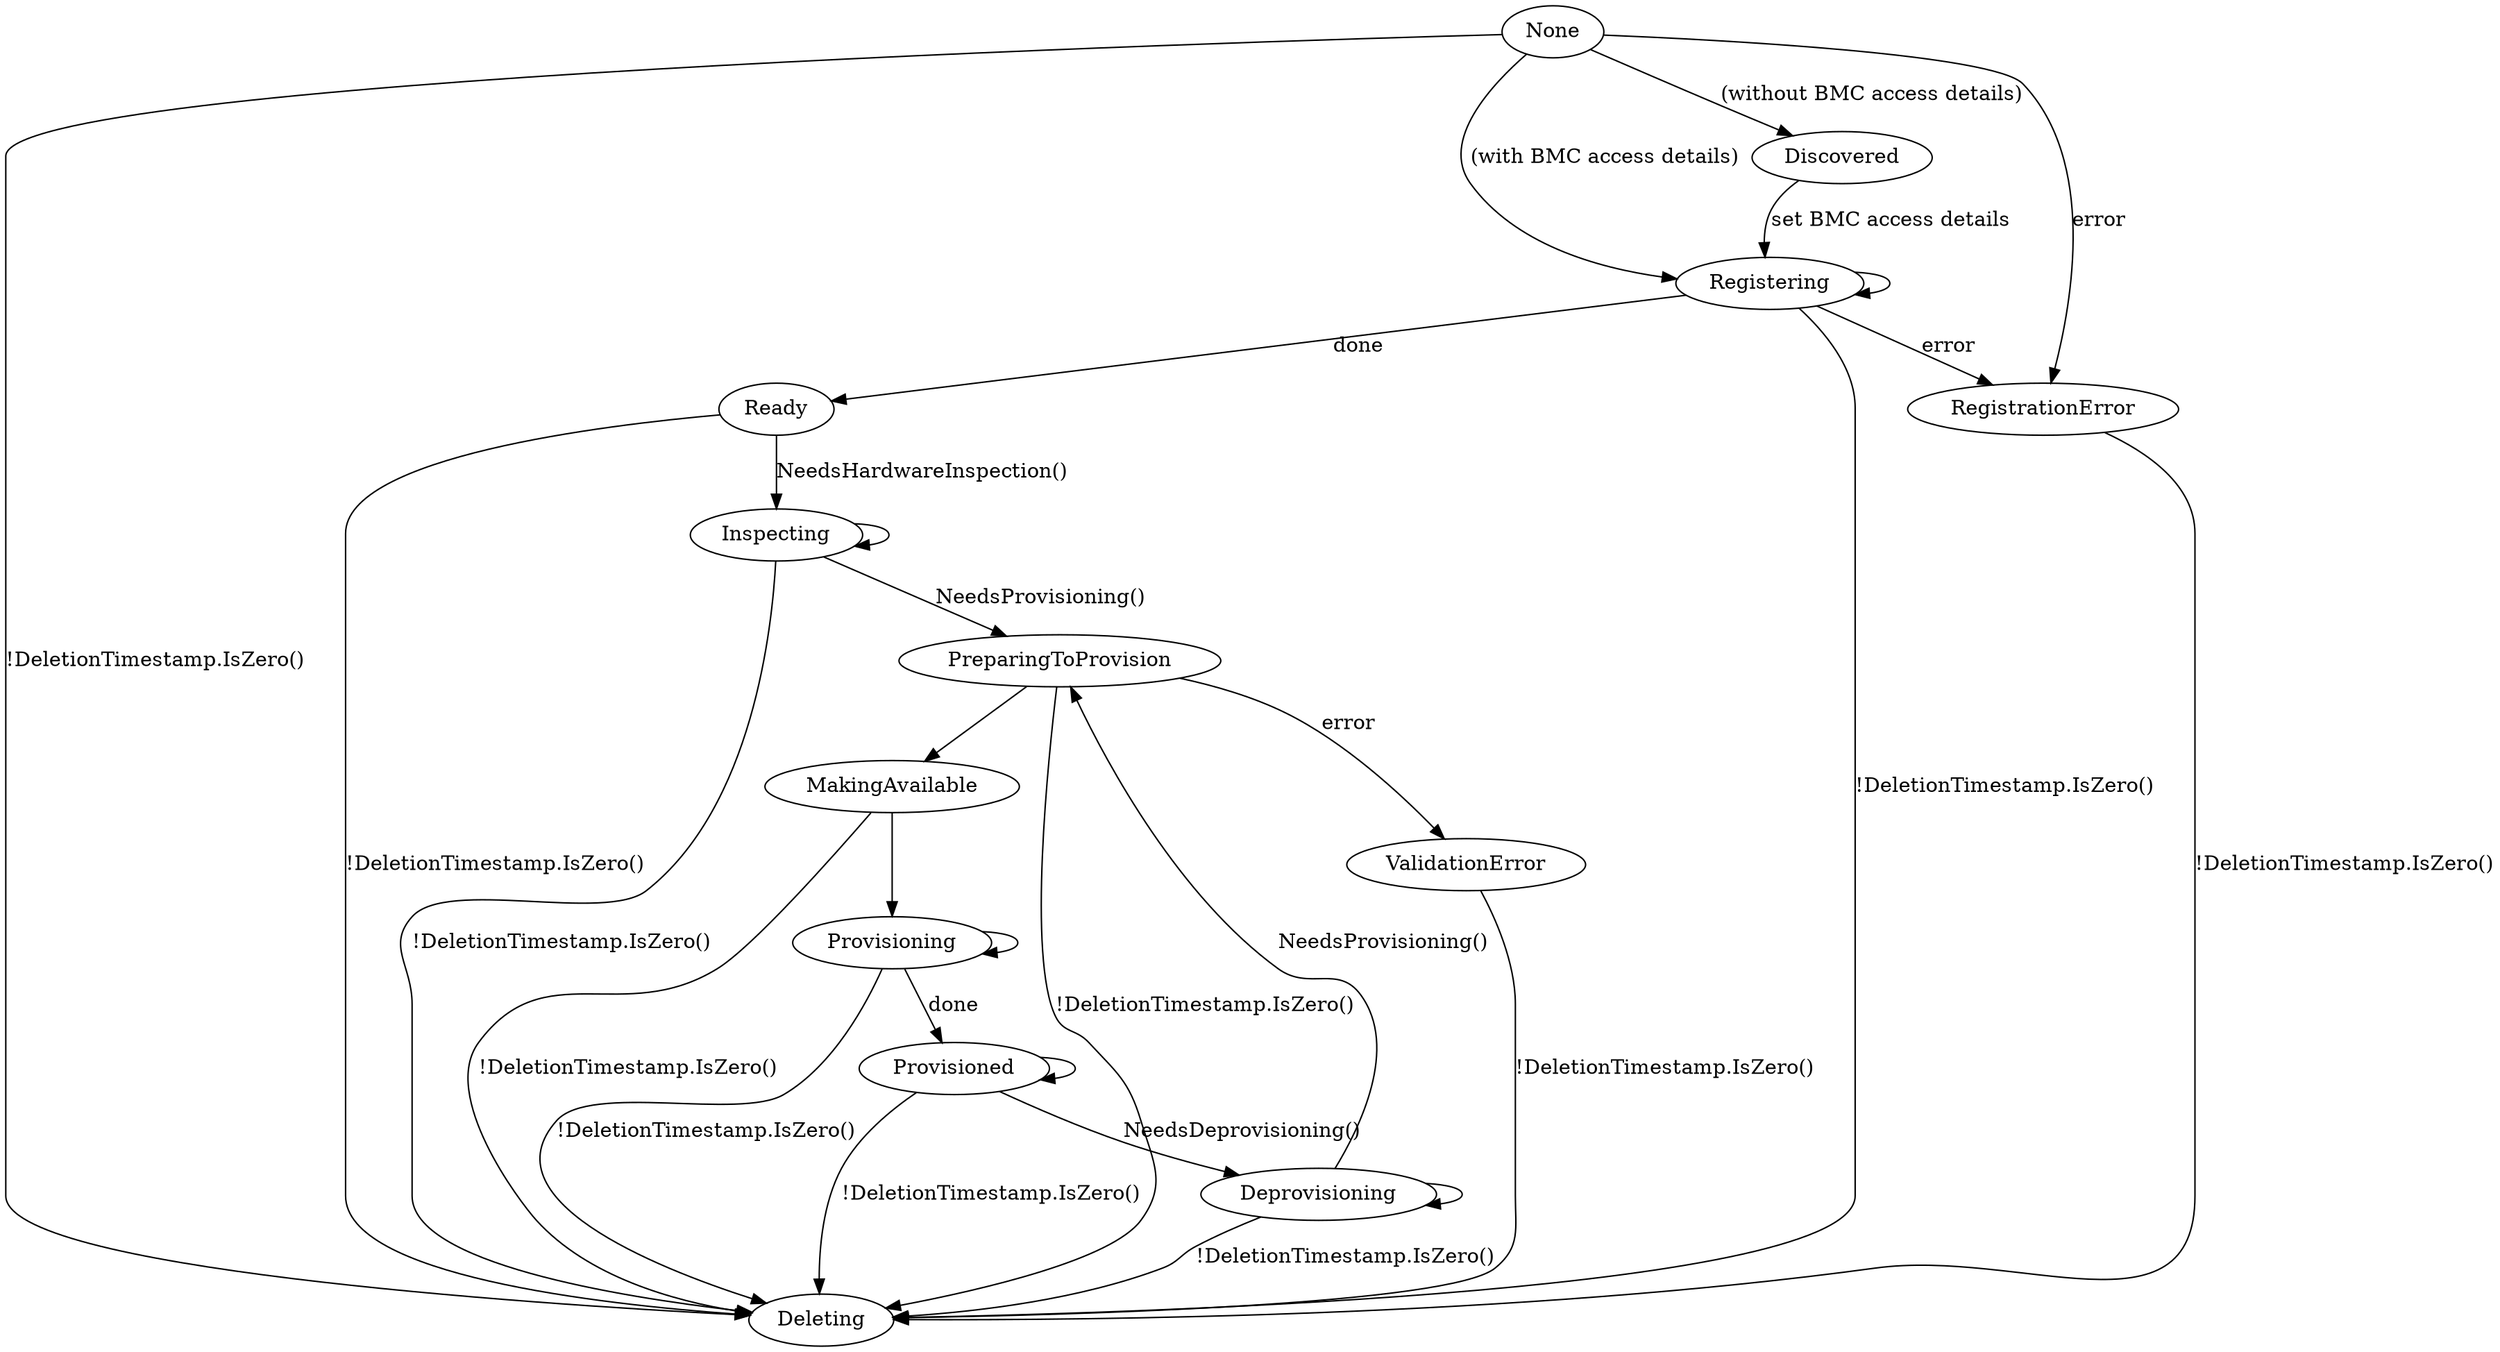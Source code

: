 digraph BaremetalHost {
    None -> Discovered [label="(without BMC access details)"]
    Discovered -> Registering [label="set BMC access details"]
    None -> Registering [label="(with BMC access details)"]
    None -> RegistrationError [label=error]
    None -> Deleting [label="!DeletionTimestamp.IsZero()"]
    Registering -> Registering
    Registering -> Ready [label=done]
    Registering -> Deleting [label="!DeletionTimestamp.IsZero()"]
    Registering -> RegistrationError [label=error]
    RegistrationError -> Deleting [label="!DeletionTimestamp.IsZero()"]
    Ready -> Inspecting [label="NeedsHardwareInspection()"]
    Ready -> Deleting [label="!DeletionTimestamp.IsZero()"]
    Inspecting -> Inspecting
    Inspecting -> Deleting [label="!DeletionTimestamp.IsZero()"]
    Inspecting -> PreparingToProvision [label="NeedsProvisioning()"]
    PreparingToProvision -> ValidationError [label=error]
    ValidationError -> Deleting [label="!DeletionTimestamp.IsZero()"]
    PreparingToProvision -> MakingAvailable
    PreparingToProvision -> Deleting [label="!DeletionTimestamp.IsZero()"]
    MakingAvailable -> Provisioning
    MakingAvailable -> Deleting [label="!DeletionTimestamp.IsZero()"]
    Provisioning -> Provisioning
    Provisioning -> Deleting [label="!DeletionTimestamp.IsZero()"]
    Provisioning -> Provisioned [label=done]
    Provisioned -> Provisioned
    Provisioned -> Deprovisioning [label="NeedsDeprovisioning()"]
    Provisioned -> Deleting [label="!DeletionTimestamp.IsZero()"]
    Deprovisioning -> Deprovisioning
    Deprovisioning -> Deleting [label="!DeletionTimestamp.IsZero()"]
    Deprovisioning -> PreparingToProvision [label="NeedsProvisioning()"]
}
